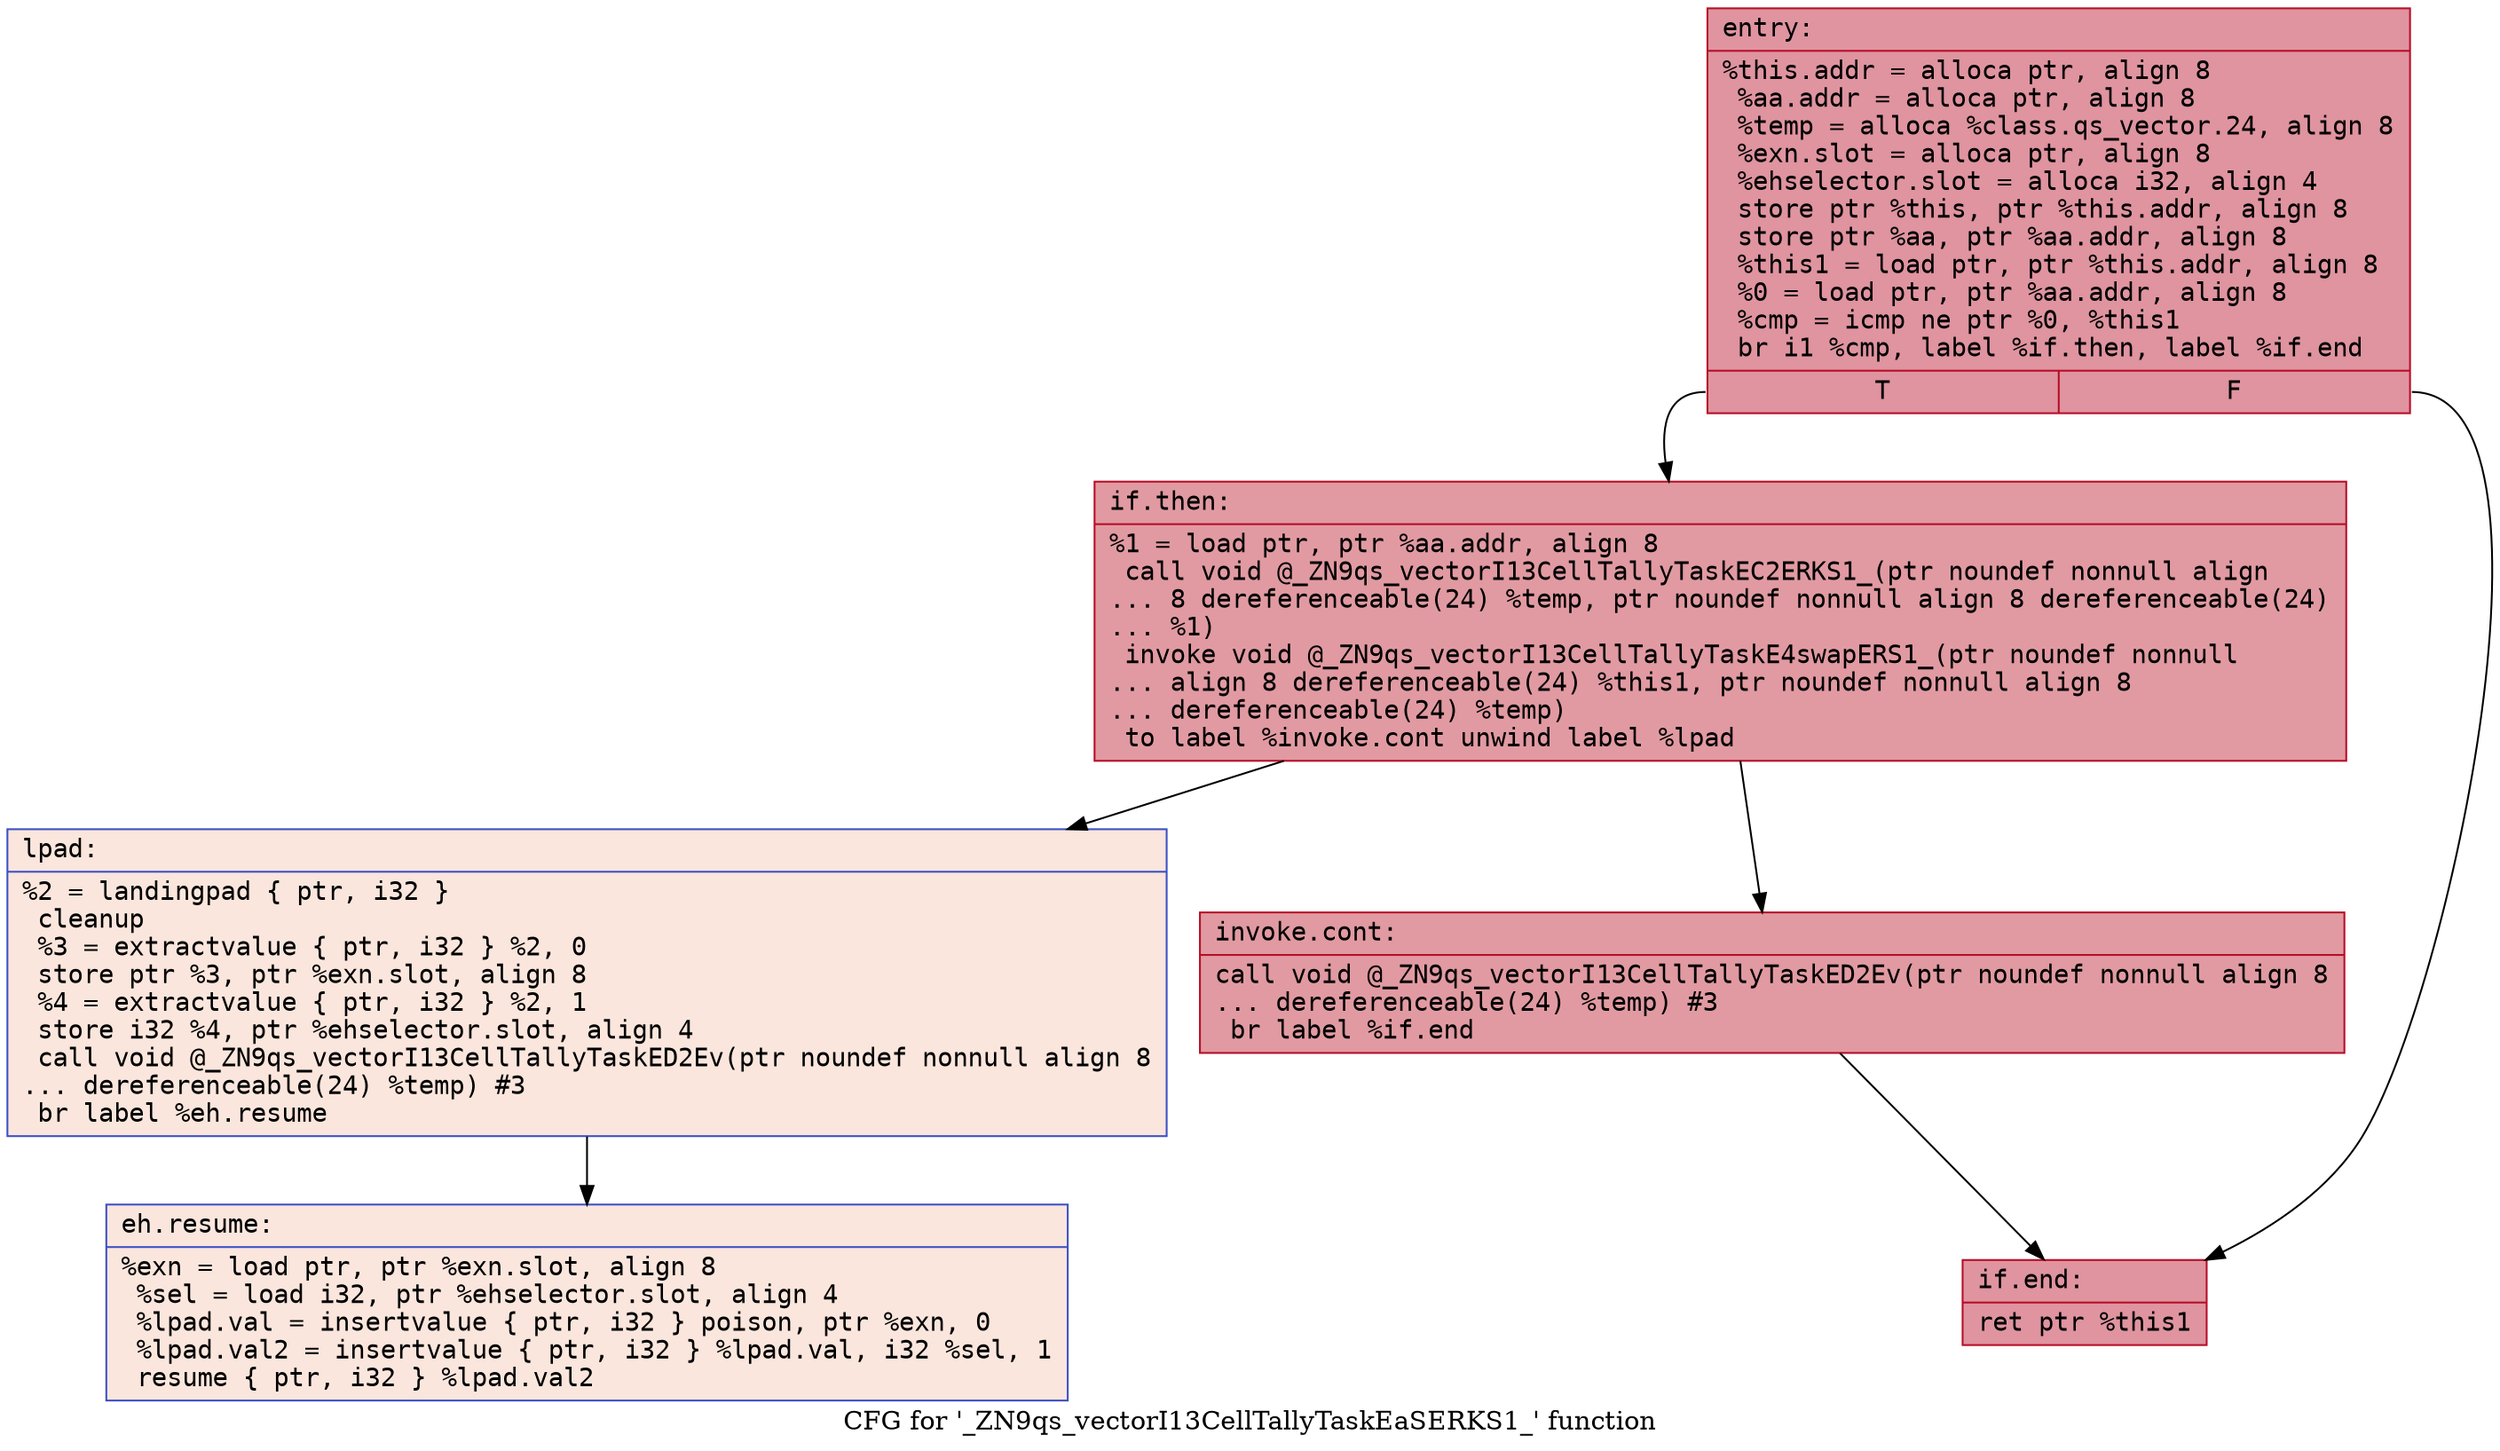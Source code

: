 digraph "CFG for '_ZN9qs_vectorI13CellTallyTaskEaSERKS1_' function" {
	label="CFG for '_ZN9qs_vectorI13CellTallyTaskEaSERKS1_' function";

	Node0x556c3c86ca80 [shape=record,color="#b70d28ff", style=filled, fillcolor="#b70d2870" fontname="Courier",label="{entry:\l|  %this.addr = alloca ptr, align 8\l  %aa.addr = alloca ptr, align 8\l  %temp = alloca %class.qs_vector.24, align 8\l  %exn.slot = alloca ptr, align 8\l  %ehselector.slot = alloca i32, align 4\l  store ptr %this, ptr %this.addr, align 8\l  store ptr %aa, ptr %aa.addr, align 8\l  %this1 = load ptr, ptr %this.addr, align 8\l  %0 = load ptr, ptr %aa.addr, align 8\l  %cmp = icmp ne ptr %0, %this1\l  br i1 %cmp, label %if.then, label %if.end\l|{<s0>T|<s1>F}}"];
	Node0x556c3c86ca80:s0 -> Node0x556c3c86d000[tooltip="entry -> if.then\nProbability 62.50%" ];
	Node0x556c3c86ca80:s1 -> Node0x556c3c86d070[tooltip="entry -> if.end\nProbability 37.50%" ];
	Node0x556c3c86d000 [shape=record,color="#b70d28ff", style=filled, fillcolor="#bb1b2c70" fontname="Courier",label="{if.then:\l|  %1 = load ptr, ptr %aa.addr, align 8\l  call void @_ZN9qs_vectorI13CellTallyTaskEC2ERKS1_(ptr noundef nonnull align\l... 8 dereferenceable(24) %temp, ptr noundef nonnull align 8 dereferenceable(24)\l... %1)\l  invoke void @_ZN9qs_vectorI13CellTallyTaskE4swapERS1_(ptr noundef nonnull\l... align 8 dereferenceable(24) %this1, ptr noundef nonnull align 8\l... dereferenceable(24) %temp)\l          to label %invoke.cont unwind label %lpad\l}"];
	Node0x556c3c86d000 -> Node0x556c3c86d480[tooltip="if.then -> invoke.cont\nProbability 100.00%" ];
	Node0x556c3c86d000 -> Node0x556c3c86d670[tooltip="if.then -> lpad\nProbability 0.00%" ];
	Node0x556c3c86d480 [shape=record,color="#b70d28ff", style=filled, fillcolor="#bb1b2c70" fontname="Courier",label="{invoke.cont:\l|  call void @_ZN9qs_vectorI13CellTallyTaskED2Ev(ptr noundef nonnull align 8\l... dereferenceable(24) %temp) #3\l  br label %if.end\l}"];
	Node0x556c3c86d480 -> Node0x556c3c86d070[tooltip="invoke.cont -> if.end\nProbability 100.00%" ];
	Node0x556c3c86d670 [shape=record,color="#3d50c3ff", style=filled, fillcolor="#f3c7b170" fontname="Courier",label="{lpad:\l|  %2 = landingpad \{ ptr, i32 \}\l          cleanup\l  %3 = extractvalue \{ ptr, i32 \} %2, 0\l  store ptr %3, ptr %exn.slot, align 8\l  %4 = extractvalue \{ ptr, i32 \} %2, 1\l  store i32 %4, ptr %ehselector.slot, align 4\l  call void @_ZN9qs_vectorI13CellTallyTaskED2Ev(ptr noundef nonnull align 8\l... dereferenceable(24) %temp) #3\l  br label %eh.resume\l}"];
	Node0x556c3c86d670 -> Node0x556c3c86de40[tooltip="lpad -> eh.resume\nProbability 100.00%" ];
	Node0x556c3c86d070 [shape=record,color="#b70d28ff", style=filled, fillcolor="#b70d2870" fontname="Courier",label="{if.end:\l|  ret ptr %this1\l}"];
	Node0x556c3c86de40 [shape=record,color="#3d50c3ff", style=filled, fillcolor="#f3c7b170" fontname="Courier",label="{eh.resume:\l|  %exn = load ptr, ptr %exn.slot, align 8\l  %sel = load i32, ptr %ehselector.slot, align 4\l  %lpad.val = insertvalue \{ ptr, i32 \} poison, ptr %exn, 0\l  %lpad.val2 = insertvalue \{ ptr, i32 \} %lpad.val, i32 %sel, 1\l  resume \{ ptr, i32 \} %lpad.val2\l}"];
}

